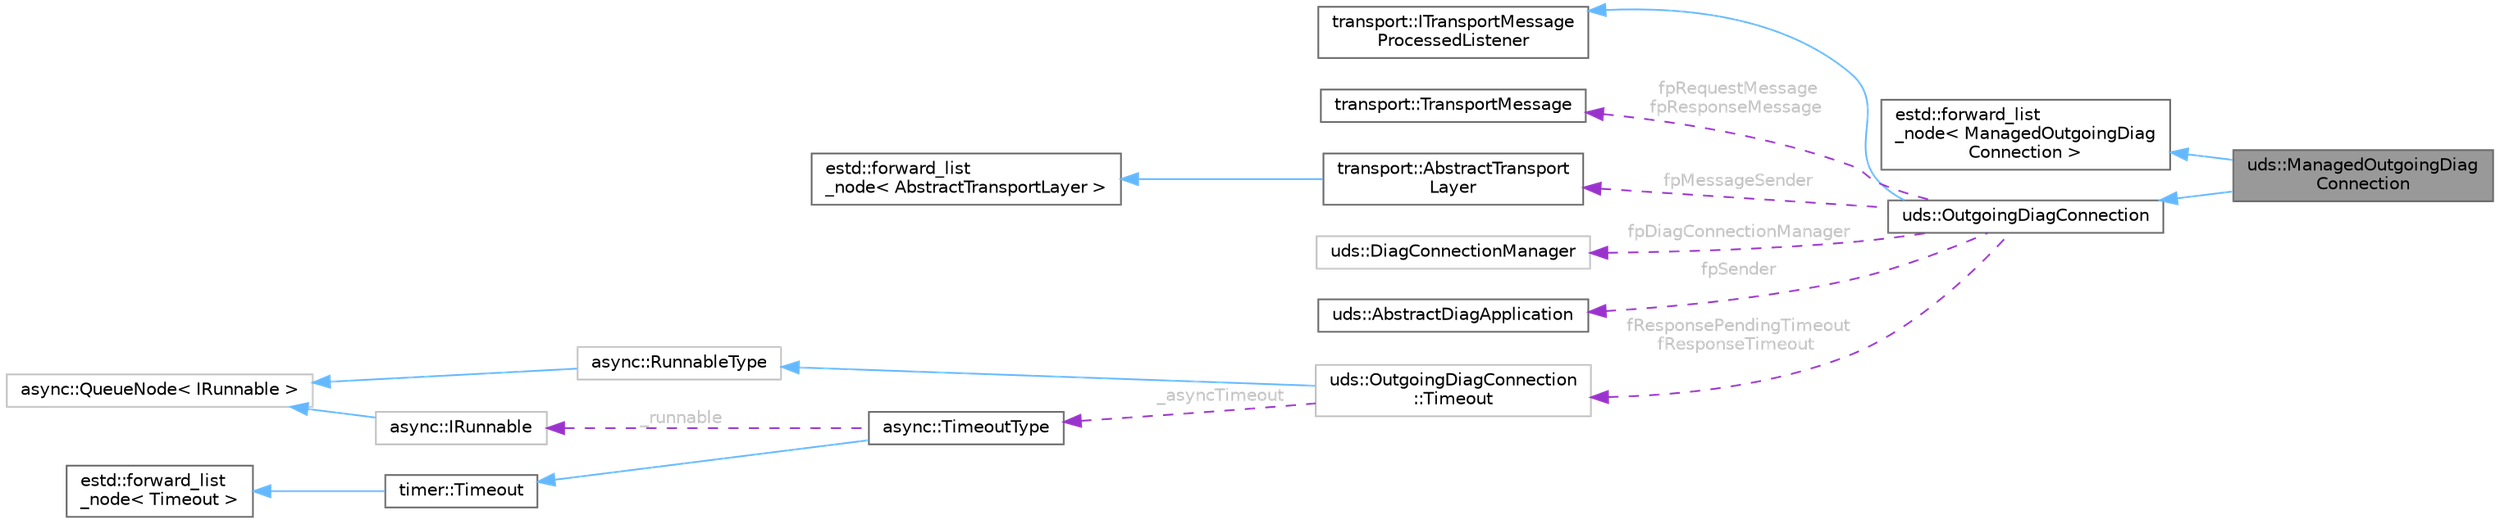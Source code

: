 digraph "uds::ManagedOutgoingDiagConnection"
{
 // LATEX_PDF_SIZE
  bgcolor="transparent";
  edge [fontname=Helvetica,fontsize=10,labelfontname=Helvetica,labelfontsize=10];
  node [fontname=Helvetica,fontsize=10,shape=box,height=0.2,width=0.4];
  rankdir="LR";
  Node1 [id="Node000001",label="uds::ManagedOutgoingDiag\lConnection",height=0.2,width=0.4,color="gray40", fillcolor="grey60", style="filled", fontcolor="black",tooltip=" "];
  Node2 -> Node1 [id="edge1_Node000001_Node000002",dir="back",color="steelblue1",style="solid",tooltip=" "];
  Node2 [id="Node000002",label="estd::forward_list\l_node\< ManagedOutgoingDiag\lConnection \>",height=0.2,width=0.4,color="gray40", fillcolor="white", style="filled",URL="$d7/d3f/classestd_1_1forward__list__node.html",tooltip=" "];
  Node3 -> Node1 [id="edge2_Node000001_Node000003",dir="back",color="steelblue1",style="solid",tooltip=" "];
  Node3 [id="Node000003",label="uds::OutgoingDiagConnection",height=0.2,width=0.4,color="gray40", fillcolor="white", style="filled",URL="$d4/d78/classuds_1_1OutgoingDiagConnection.html",tooltip=" "];
  Node4 -> Node3 [id="edge3_Node000003_Node000004",dir="back",color="steelblue1",style="solid",tooltip=" "];
  Node4 [id="Node000004",label="transport::ITransportMessage\lProcessedListener",height=0.2,width=0.4,color="gray40", fillcolor="white", style="filled",URL="$d2/dc5/classtransport_1_1ITransportMessageProcessedListener.html",tooltip=" "];
  Node5 -> Node3 [id="edge4_Node000003_Node000005",dir="back",color="darkorchid3",style="dashed",tooltip=" ",label=" fpRequestMessage\nfpResponseMessage",fontcolor="grey" ];
  Node5 [id="Node000005",label="transport::TransportMessage",height=0.2,width=0.4,color="gray40", fillcolor="white", style="filled",URL="$dd/d8c/classtransport_1_1TransportMessage.html",tooltip=" "];
  Node6 -> Node3 [id="edge5_Node000003_Node000006",dir="back",color="darkorchid3",style="dashed",tooltip=" ",label=" fpMessageSender",fontcolor="grey" ];
  Node6 [id="Node000006",label="transport::AbstractTransport\lLayer",height=0.2,width=0.4,color="gray40", fillcolor="white", style="filled",URL="$dc/d15/classtransport_1_1AbstractTransportLayer.html",tooltip=" "];
  Node7 -> Node6 [id="edge6_Node000006_Node000007",dir="back",color="steelblue1",style="solid",tooltip=" "];
  Node7 [id="Node000007",label="estd::forward_list\l_node\< AbstractTransportLayer \>",height=0.2,width=0.4,color="gray40", fillcolor="white", style="filled",URL="$d7/d3f/classestd_1_1forward__list__node.html",tooltip=" "];
  Node8 -> Node3 [id="edge7_Node000003_Node000008",dir="back",color="darkorchid3",style="dashed",tooltip=" ",label=" fpDiagConnectionManager",fontcolor="grey" ];
  Node8 [id="Node000008",label="uds::DiagConnectionManager",height=0.2,width=0.4,color="grey75", fillcolor="white", style="filled",URL="$d1/dde/classuds_1_1DiagConnectionManager.html",tooltip=" "];
  Node9 -> Node3 [id="edge8_Node000003_Node000009",dir="back",color="darkorchid3",style="dashed",tooltip=" ",label=" fpSender",fontcolor="grey" ];
  Node9 [id="Node000009",label="uds::AbstractDiagApplication",height=0.2,width=0.4,color="gray40", fillcolor="white", style="filled",URL="$de/de6/classuds_1_1AbstractDiagApplication.html",tooltip=" "];
  Node10 -> Node3 [id="edge9_Node000003_Node000010",dir="back",color="darkorchid3",style="dashed",tooltip=" ",label=" fResponsePendingTimeout\nfResponseTimeout",fontcolor="grey" ];
  Node10 [id="Node000010",label="uds::OutgoingDiagConnection\l::Timeout",height=0.2,width=0.4,color="grey75", fillcolor="white", style="filled",URL="$d2/daf/classuds_1_1OutgoingDiagConnection_1_1Timeout.html",tooltip=" "];
  Node11 -> Node10 [id="edge10_Node000010_Node000011",dir="back",color="steelblue1",style="solid",tooltip=" "];
  Node11 [id="Node000011",label="async::RunnableType",height=0.2,width=0.4,color="grey75", fillcolor="white", style="filled",URL="$d7/db0/classasync_1_1IRunnable.html",tooltip=" "];
  Node12 -> Node11 [id="edge11_Node000011_Node000012",dir="back",color="steelblue1",style="solid",tooltip=" "];
  Node12 [id="Node000012",label="async::QueueNode\< IRunnable \>",height=0.2,width=0.4,color="grey75", fillcolor="white", style="filled",URL="$d1/dcc/classasync_1_1QueueNode.html",tooltip=" "];
  Node13 -> Node10 [id="edge12_Node000010_Node000013",dir="back",color="darkorchid3",style="dashed",tooltip=" ",label=" _asyncTimeout",fontcolor="grey" ];
  Node13 [id="Node000013",label="async::TimeoutType",height=0.2,width=0.4,color="gray40", fillcolor="white", style="filled",URL="$d8/d32/structasync_1_1TimeoutType.html",tooltip=" "];
  Node14 -> Node13 [id="edge13_Node000013_Node000014",dir="back",color="steelblue1",style="solid",tooltip=" "];
  Node14 [id="Node000014",label="timer::Timeout",height=0.2,width=0.4,color="gray40", fillcolor="white", style="filled",URL="$dd/d16/structtimer_1_1Timeout.html",tooltip=" "];
  Node15 -> Node14 [id="edge14_Node000014_Node000015",dir="back",color="steelblue1",style="solid",tooltip=" "];
  Node15 [id="Node000015",label="estd::forward_list\l_node\< Timeout \>",height=0.2,width=0.4,color="gray40", fillcolor="white", style="filled",URL="$d7/d3f/classestd_1_1forward__list__node.html",tooltip=" "];
  Node16 -> Node13 [id="edge15_Node000013_Node000016",dir="back",color="darkorchid3",style="dashed",tooltip=" ",label=" _runnable",fontcolor="grey" ];
  Node16 [id="Node000016",label="async::IRunnable",height=0.2,width=0.4,color="grey75", fillcolor="white", style="filled",URL="$d7/db0/classasync_1_1IRunnable.html",tooltip=" "];
  Node12 -> Node16 [id="edge16_Node000016_Node000012",dir="back",color="steelblue1",style="solid",tooltip=" "];
}
